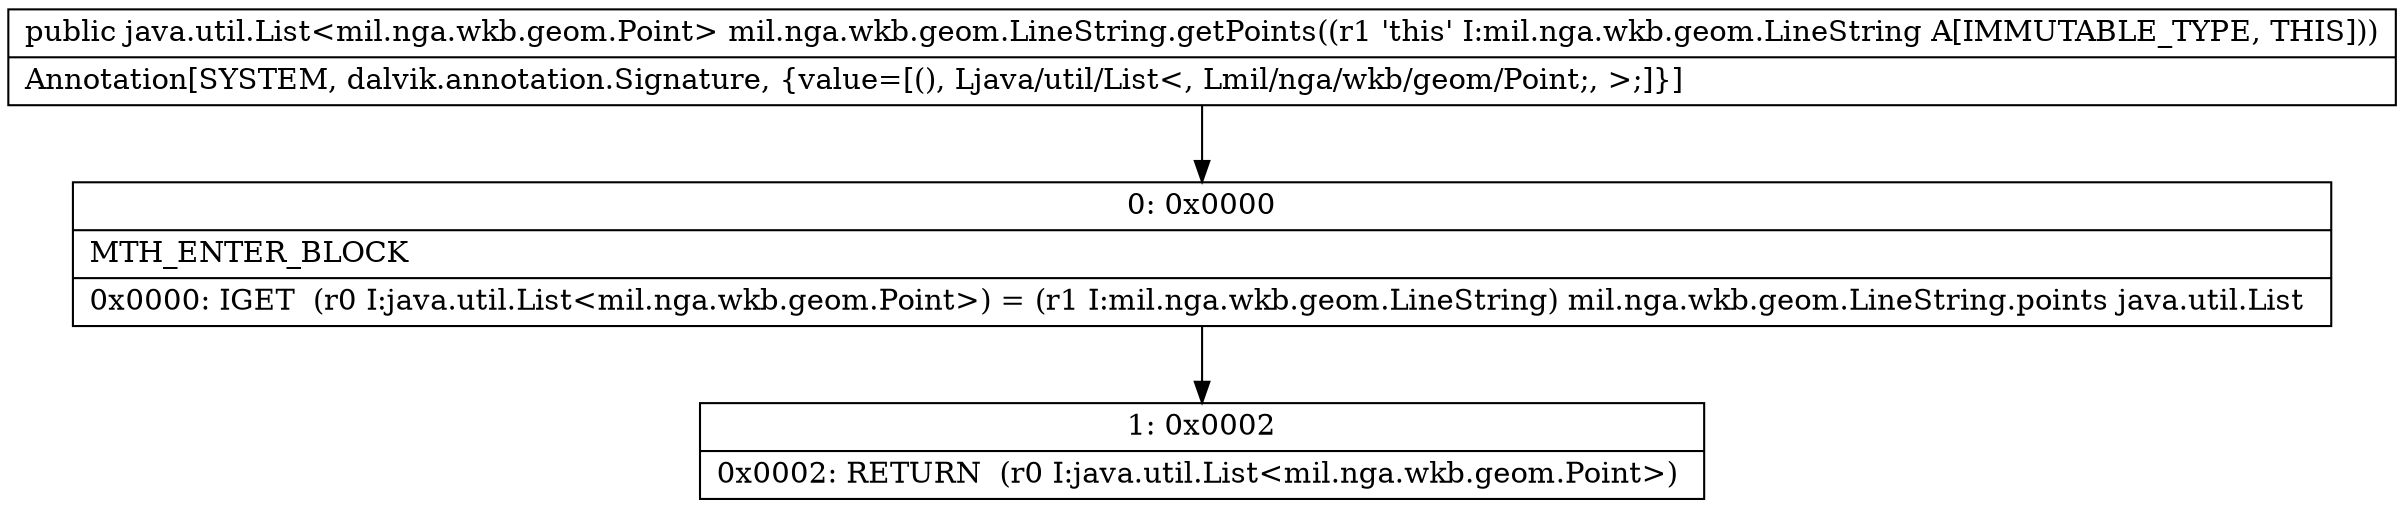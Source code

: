 digraph "CFG formil.nga.wkb.geom.LineString.getPoints()Ljava\/util\/List;" {
Node_0 [shape=record,label="{0\:\ 0x0000|MTH_ENTER_BLOCK\l|0x0000: IGET  (r0 I:java.util.List\<mil.nga.wkb.geom.Point\>) = (r1 I:mil.nga.wkb.geom.LineString) mil.nga.wkb.geom.LineString.points java.util.List \l}"];
Node_1 [shape=record,label="{1\:\ 0x0002|0x0002: RETURN  (r0 I:java.util.List\<mil.nga.wkb.geom.Point\>) \l}"];
MethodNode[shape=record,label="{public java.util.List\<mil.nga.wkb.geom.Point\> mil.nga.wkb.geom.LineString.getPoints((r1 'this' I:mil.nga.wkb.geom.LineString A[IMMUTABLE_TYPE, THIS]))  | Annotation[SYSTEM, dalvik.annotation.Signature, \{value=[(), Ljava\/util\/List\<, Lmil\/nga\/wkb\/geom\/Point;, \>;]\}]\l}"];
MethodNode -> Node_0;
Node_0 -> Node_1;
}

